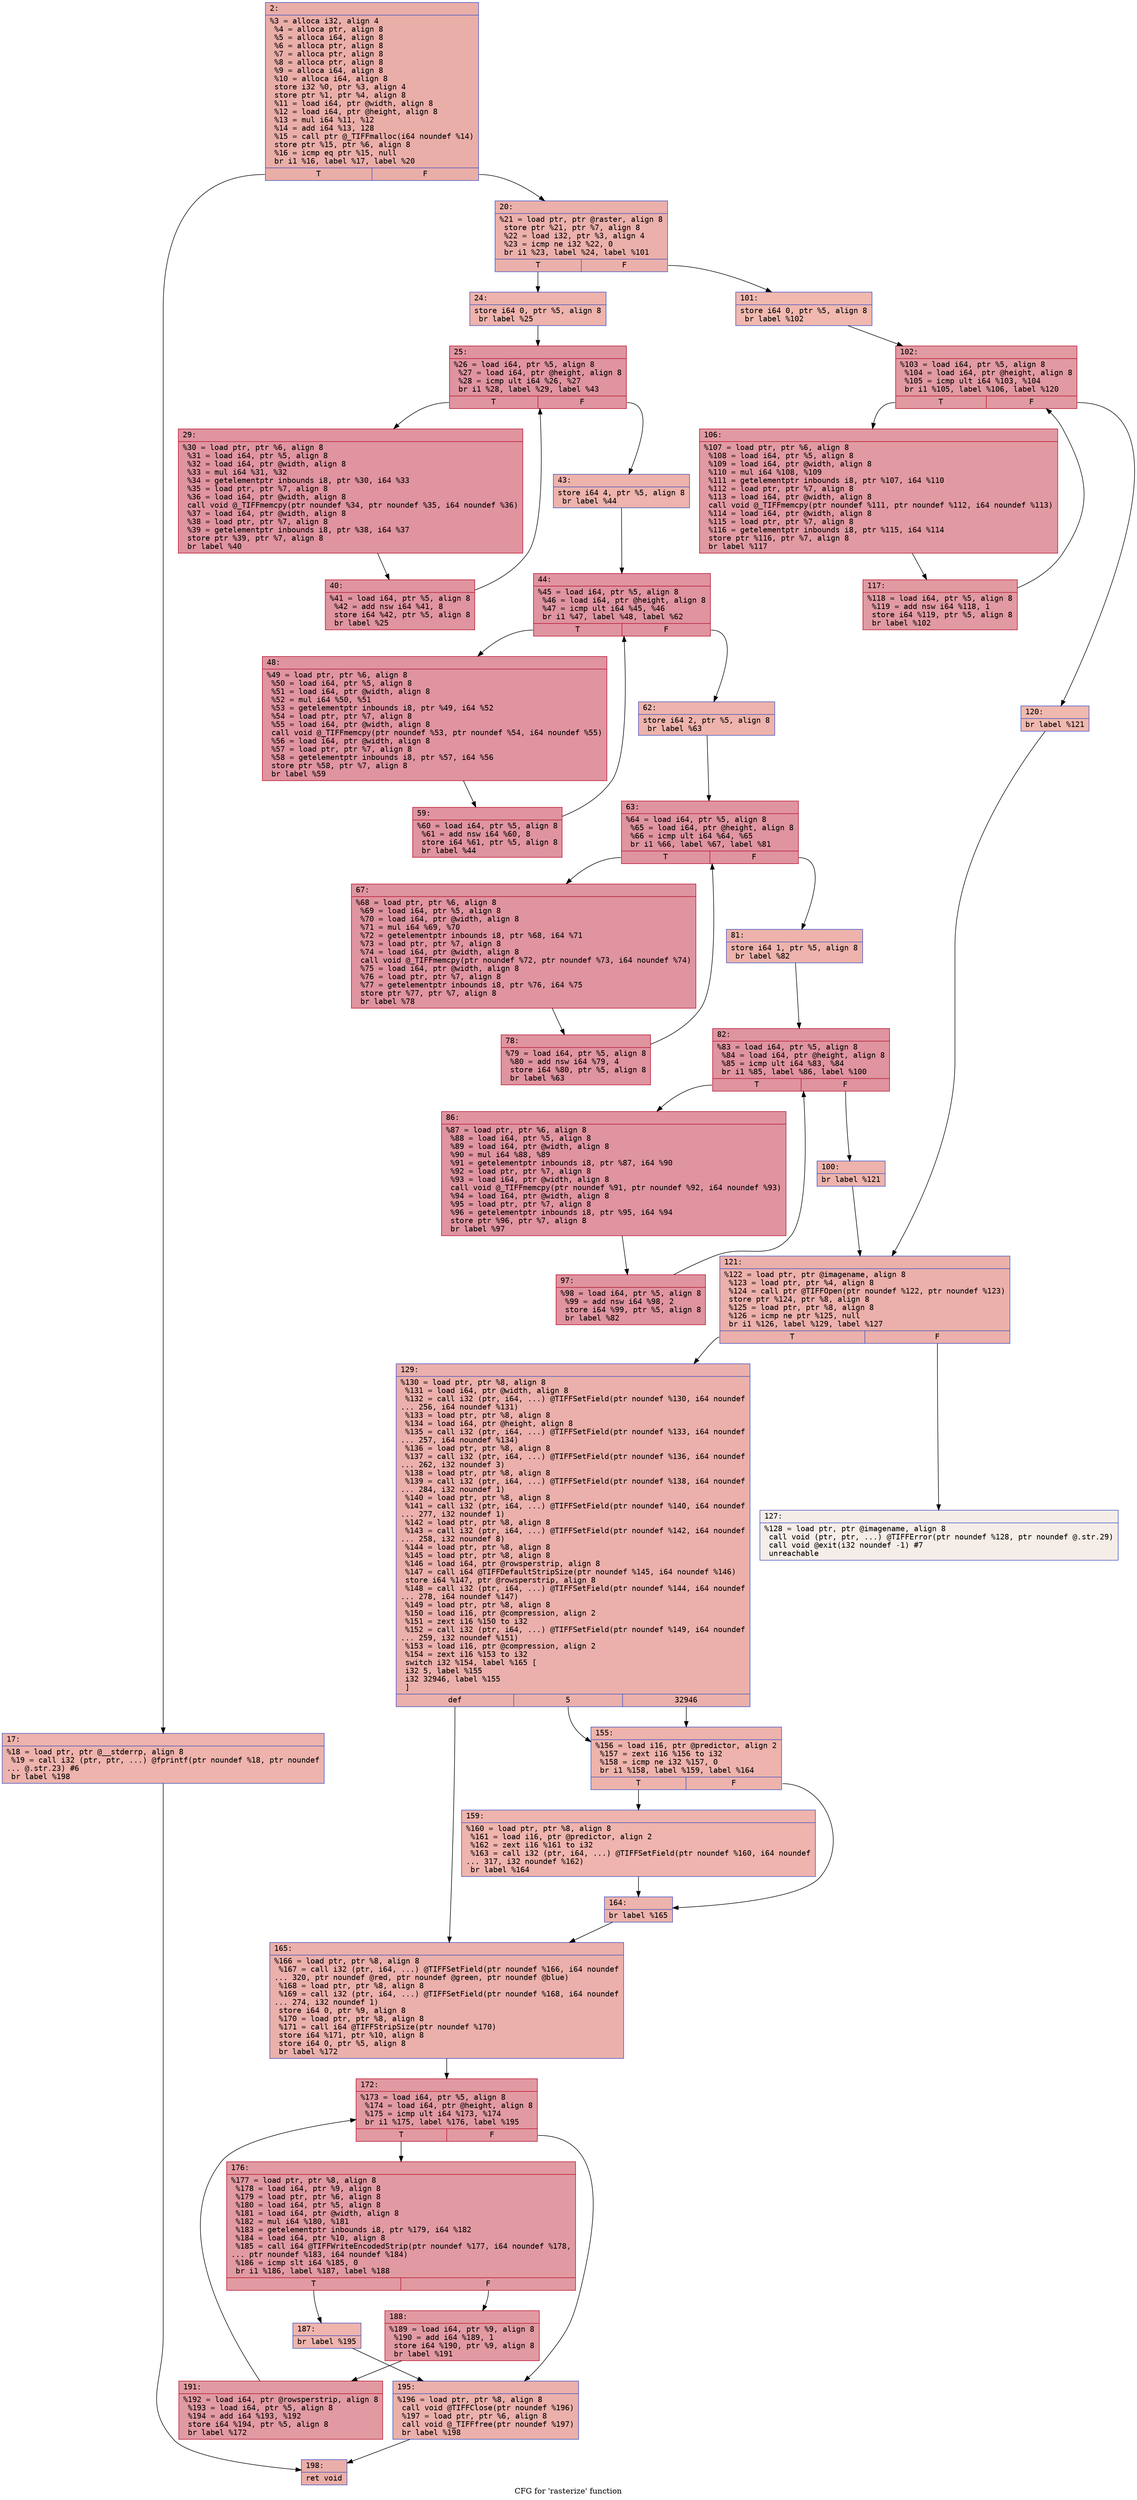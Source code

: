 digraph "CFG for 'rasterize' function" {
	label="CFG for 'rasterize' function";

	Node0x600003634cd0 [shape=record,color="#3d50c3ff", style=filled, fillcolor="#d0473d70" fontname="Courier",label="{2:\l|  %3 = alloca i32, align 4\l  %4 = alloca ptr, align 8\l  %5 = alloca i64, align 8\l  %6 = alloca ptr, align 8\l  %7 = alloca ptr, align 8\l  %8 = alloca ptr, align 8\l  %9 = alloca i64, align 8\l  %10 = alloca i64, align 8\l  store i32 %0, ptr %3, align 4\l  store ptr %1, ptr %4, align 8\l  %11 = load i64, ptr @width, align 8\l  %12 = load i64, ptr @height, align 8\l  %13 = mul i64 %11, %12\l  %14 = add i64 %13, 128\l  %15 = call ptr @_TIFFmalloc(i64 noundef %14)\l  store ptr %15, ptr %6, align 8\l  %16 = icmp eq ptr %15, null\l  br i1 %16, label %17, label %20\l|{<s0>T|<s1>F}}"];
	Node0x600003634cd0:s0 -> Node0x600003634d20[tooltip="2 -> 17\nProbability 37.50%" ];
	Node0x600003634cd0:s1 -> Node0x600003634d70[tooltip="2 -> 20\nProbability 62.50%" ];
	Node0x600003634d20 [shape=record,color="#3d50c3ff", style=filled, fillcolor="#d6524470" fontname="Courier",label="{17:\l|  %18 = load ptr, ptr @__stderrp, align 8\l  %19 = call i32 (ptr, ptr, ...) @fprintf(ptr noundef %18, ptr noundef\l... @.str.23) #6\l  br label %198\l}"];
	Node0x600003634d20 -> Node0x6000036358b0[tooltip="17 -> 198\nProbability 100.00%" ];
	Node0x600003634d70 [shape=record,color="#3d50c3ff", style=filled, fillcolor="#d24b4070" fontname="Courier",label="{20:\l|  %21 = load ptr, ptr @raster, align 8\l  store ptr %21, ptr %7, align 8\l  %22 = load i32, ptr %3, align 4\l  %23 = icmp ne i32 %22, 0\l  br i1 %23, label %24, label %101\l|{<s0>T|<s1>F}}"];
	Node0x600003634d70:s0 -> Node0x600003634dc0[tooltip="20 -> 24\nProbability 62.50%" ];
	Node0x600003634d70:s1 -> Node0x600003635310[tooltip="20 -> 101\nProbability 37.50%" ];
	Node0x600003634dc0 [shape=record,color="#3d50c3ff", style=filled, fillcolor="#d6524470" fontname="Courier",label="{24:\l|  store i64 0, ptr %5, align 8\l  br label %25\l}"];
	Node0x600003634dc0 -> Node0x600003634e10[tooltip="24 -> 25\nProbability 100.00%" ];
	Node0x600003634e10 [shape=record,color="#b70d28ff", style=filled, fillcolor="#b70d2870" fontname="Courier",label="{25:\l|  %26 = load i64, ptr %5, align 8\l  %27 = load i64, ptr @height, align 8\l  %28 = icmp ult i64 %26, %27\l  br i1 %28, label %29, label %43\l|{<s0>T|<s1>F}}"];
	Node0x600003634e10:s0 -> Node0x600003634e60[tooltip="25 -> 29\nProbability 96.88%" ];
	Node0x600003634e10:s1 -> Node0x600003634f00[tooltip="25 -> 43\nProbability 3.12%" ];
	Node0x600003634e60 [shape=record,color="#b70d28ff", style=filled, fillcolor="#b70d2870" fontname="Courier",label="{29:\l|  %30 = load ptr, ptr %6, align 8\l  %31 = load i64, ptr %5, align 8\l  %32 = load i64, ptr @width, align 8\l  %33 = mul i64 %31, %32\l  %34 = getelementptr inbounds i8, ptr %30, i64 %33\l  %35 = load ptr, ptr %7, align 8\l  %36 = load i64, ptr @width, align 8\l  call void @_TIFFmemcpy(ptr noundef %34, ptr noundef %35, i64 noundef %36)\l  %37 = load i64, ptr @width, align 8\l  %38 = load ptr, ptr %7, align 8\l  %39 = getelementptr inbounds i8, ptr %38, i64 %37\l  store ptr %39, ptr %7, align 8\l  br label %40\l}"];
	Node0x600003634e60 -> Node0x600003634eb0[tooltip="29 -> 40\nProbability 100.00%" ];
	Node0x600003634eb0 [shape=record,color="#b70d28ff", style=filled, fillcolor="#b70d2870" fontname="Courier",label="{40:\l|  %41 = load i64, ptr %5, align 8\l  %42 = add nsw i64 %41, 8\l  store i64 %42, ptr %5, align 8\l  br label %25\l}"];
	Node0x600003634eb0 -> Node0x600003634e10[tooltip="40 -> 25\nProbability 100.00%" ];
	Node0x600003634f00 [shape=record,color="#3d50c3ff", style=filled, fillcolor="#d6524470" fontname="Courier",label="{43:\l|  store i64 4, ptr %5, align 8\l  br label %44\l}"];
	Node0x600003634f00 -> Node0x600003634f50[tooltip="43 -> 44\nProbability 100.00%" ];
	Node0x600003634f50 [shape=record,color="#b70d28ff", style=filled, fillcolor="#b70d2870" fontname="Courier",label="{44:\l|  %45 = load i64, ptr %5, align 8\l  %46 = load i64, ptr @height, align 8\l  %47 = icmp ult i64 %45, %46\l  br i1 %47, label %48, label %62\l|{<s0>T|<s1>F}}"];
	Node0x600003634f50:s0 -> Node0x600003634fa0[tooltip="44 -> 48\nProbability 96.88%" ];
	Node0x600003634f50:s1 -> Node0x600003635040[tooltip="44 -> 62\nProbability 3.12%" ];
	Node0x600003634fa0 [shape=record,color="#b70d28ff", style=filled, fillcolor="#b70d2870" fontname="Courier",label="{48:\l|  %49 = load ptr, ptr %6, align 8\l  %50 = load i64, ptr %5, align 8\l  %51 = load i64, ptr @width, align 8\l  %52 = mul i64 %50, %51\l  %53 = getelementptr inbounds i8, ptr %49, i64 %52\l  %54 = load ptr, ptr %7, align 8\l  %55 = load i64, ptr @width, align 8\l  call void @_TIFFmemcpy(ptr noundef %53, ptr noundef %54, i64 noundef %55)\l  %56 = load i64, ptr @width, align 8\l  %57 = load ptr, ptr %7, align 8\l  %58 = getelementptr inbounds i8, ptr %57, i64 %56\l  store ptr %58, ptr %7, align 8\l  br label %59\l}"];
	Node0x600003634fa0 -> Node0x600003634ff0[tooltip="48 -> 59\nProbability 100.00%" ];
	Node0x600003634ff0 [shape=record,color="#b70d28ff", style=filled, fillcolor="#b70d2870" fontname="Courier",label="{59:\l|  %60 = load i64, ptr %5, align 8\l  %61 = add nsw i64 %60, 8\l  store i64 %61, ptr %5, align 8\l  br label %44\l}"];
	Node0x600003634ff0 -> Node0x600003634f50[tooltip="59 -> 44\nProbability 100.00%" ];
	Node0x600003635040 [shape=record,color="#3d50c3ff", style=filled, fillcolor="#d6524470" fontname="Courier",label="{62:\l|  store i64 2, ptr %5, align 8\l  br label %63\l}"];
	Node0x600003635040 -> Node0x600003635090[tooltip="62 -> 63\nProbability 100.00%" ];
	Node0x600003635090 [shape=record,color="#b70d28ff", style=filled, fillcolor="#b70d2870" fontname="Courier",label="{63:\l|  %64 = load i64, ptr %5, align 8\l  %65 = load i64, ptr @height, align 8\l  %66 = icmp ult i64 %64, %65\l  br i1 %66, label %67, label %81\l|{<s0>T|<s1>F}}"];
	Node0x600003635090:s0 -> Node0x6000036350e0[tooltip="63 -> 67\nProbability 96.88%" ];
	Node0x600003635090:s1 -> Node0x600003635180[tooltip="63 -> 81\nProbability 3.12%" ];
	Node0x6000036350e0 [shape=record,color="#b70d28ff", style=filled, fillcolor="#b70d2870" fontname="Courier",label="{67:\l|  %68 = load ptr, ptr %6, align 8\l  %69 = load i64, ptr %5, align 8\l  %70 = load i64, ptr @width, align 8\l  %71 = mul i64 %69, %70\l  %72 = getelementptr inbounds i8, ptr %68, i64 %71\l  %73 = load ptr, ptr %7, align 8\l  %74 = load i64, ptr @width, align 8\l  call void @_TIFFmemcpy(ptr noundef %72, ptr noundef %73, i64 noundef %74)\l  %75 = load i64, ptr @width, align 8\l  %76 = load ptr, ptr %7, align 8\l  %77 = getelementptr inbounds i8, ptr %76, i64 %75\l  store ptr %77, ptr %7, align 8\l  br label %78\l}"];
	Node0x6000036350e0 -> Node0x600003635130[tooltip="67 -> 78\nProbability 100.00%" ];
	Node0x600003635130 [shape=record,color="#b70d28ff", style=filled, fillcolor="#b70d2870" fontname="Courier",label="{78:\l|  %79 = load i64, ptr %5, align 8\l  %80 = add nsw i64 %79, 4\l  store i64 %80, ptr %5, align 8\l  br label %63\l}"];
	Node0x600003635130 -> Node0x600003635090[tooltip="78 -> 63\nProbability 100.00%" ];
	Node0x600003635180 [shape=record,color="#3d50c3ff", style=filled, fillcolor="#d6524470" fontname="Courier",label="{81:\l|  store i64 1, ptr %5, align 8\l  br label %82\l}"];
	Node0x600003635180 -> Node0x6000036351d0[tooltip="81 -> 82\nProbability 100.00%" ];
	Node0x6000036351d0 [shape=record,color="#b70d28ff", style=filled, fillcolor="#b70d2870" fontname="Courier",label="{82:\l|  %83 = load i64, ptr %5, align 8\l  %84 = load i64, ptr @height, align 8\l  %85 = icmp ult i64 %83, %84\l  br i1 %85, label %86, label %100\l|{<s0>T|<s1>F}}"];
	Node0x6000036351d0:s0 -> Node0x600003635220[tooltip="82 -> 86\nProbability 96.88%" ];
	Node0x6000036351d0:s1 -> Node0x6000036352c0[tooltip="82 -> 100\nProbability 3.12%" ];
	Node0x600003635220 [shape=record,color="#b70d28ff", style=filled, fillcolor="#b70d2870" fontname="Courier",label="{86:\l|  %87 = load ptr, ptr %6, align 8\l  %88 = load i64, ptr %5, align 8\l  %89 = load i64, ptr @width, align 8\l  %90 = mul i64 %88, %89\l  %91 = getelementptr inbounds i8, ptr %87, i64 %90\l  %92 = load ptr, ptr %7, align 8\l  %93 = load i64, ptr @width, align 8\l  call void @_TIFFmemcpy(ptr noundef %91, ptr noundef %92, i64 noundef %93)\l  %94 = load i64, ptr @width, align 8\l  %95 = load ptr, ptr %7, align 8\l  %96 = getelementptr inbounds i8, ptr %95, i64 %94\l  store ptr %96, ptr %7, align 8\l  br label %97\l}"];
	Node0x600003635220 -> Node0x600003635270[tooltip="86 -> 97\nProbability 100.00%" ];
	Node0x600003635270 [shape=record,color="#b70d28ff", style=filled, fillcolor="#b70d2870" fontname="Courier",label="{97:\l|  %98 = load i64, ptr %5, align 8\l  %99 = add nsw i64 %98, 2\l  store i64 %99, ptr %5, align 8\l  br label %82\l}"];
	Node0x600003635270 -> Node0x6000036351d0[tooltip="97 -> 82\nProbability 100.00%" ];
	Node0x6000036352c0 [shape=record,color="#3d50c3ff", style=filled, fillcolor="#d6524470" fontname="Courier",label="{100:\l|  br label %121\l}"];
	Node0x6000036352c0 -> Node0x6000036354a0[tooltip="100 -> 121\nProbability 100.00%" ];
	Node0x600003635310 [shape=record,color="#3d50c3ff", style=filled, fillcolor="#dc5d4a70" fontname="Courier",label="{101:\l|  store i64 0, ptr %5, align 8\l  br label %102\l}"];
	Node0x600003635310 -> Node0x600003635360[tooltip="101 -> 102\nProbability 100.00%" ];
	Node0x600003635360 [shape=record,color="#b70d28ff", style=filled, fillcolor="#bb1b2c70" fontname="Courier",label="{102:\l|  %103 = load i64, ptr %5, align 8\l  %104 = load i64, ptr @height, align 8\l  %105 = icmp ult i64 %103, %104\l  br i1 %105, label %106, label %120\l|{<s0>T|<s1>F}}"];
	Node0x600003635360:s0 -> Node0x6000036353b0[tooltip="102 -> 106\nProbability 96.88%" ];
	Node0x600003635360:s1 -> Node0x600003635450[tooltip="102 -> 120\nProbability 3.12%" ];
	Node0x6000036353b0 [shape=record,color="#b70d28ff", style=filled, fillcolor="#bb1b2c70" fontname="Courier",label="{106:\l|  %107 = load ptr, ptr %6, align 8\l  %108 = load i64, ptr %5, align 8\l  %109 = load i64, ptr @width, align 8\l  %110 = mul i64 %108, %109\l  %111 = getelementptr inbounds i8, ptr %107, i64 %110\l  %112 = load ptr, ptr %7, align 8\l  %113 = load i64, ptr @width, align 8\l  call void @_TIFFmemcpy(ptr noundef %111, ptr noundef %112, i64 noundef %113)\l  %114 = load i64, ptr @width, align 8\l  %115 = load ptr, ptr %7, align 8\l  %116 = getelementptr inbounds i8, ptr %115, i64 %114\l  store ptr %116, ptr %7, align 8\l  br label %117\l}"];
	Node0x6000036353b0 -> Node0x600003635400[tooltip="106 -> 117\nProbability 100.00%" ];
	Node0x600003635400 [shape=record,color="#b70d28ff", style=filled, fillcolor="#bb1b2c70" fontname="Courier",label="{117:\l|  %118 = load i64, ptr %5, align 8\l  %119 = add nsw i64 %118, 1\l  store i64 %119, ptr %5, align 8\l  br label %102\l}"];
	Node0x600003635400 -> Node0x600003635360[tooltip="117 -> 102\nProbability 100.00%" ];
	Node0x600003635450 [shape=record,color="#3d50c3ff", style=filled, fillcolor="#dc5d4a70" fontname="Courier",label="{120:\l|  br label %121\l}"];
	Node0x600003635450 -> Node0x6000036354a0[tooltip="120 -> 121\nProbability 100.00%" ];
	Node0x6000036354a0 [shape=record,color="#3d50c3ff", style=filled, fillcolor="#d24b4070" fontname="Courier",label="{121:\l|  %122 = load ptr, ptr @imagename, align 8\l  %123 = load ptr, ptr %4, align 8\l  %124 = call ptr @TIFFOpen(ptr noundef %122, ptr noundef %123)\l  store ptr %124, ptr %8, align 8\l  %125 = load ptr, ptr %8, align 8\l  %126 = icmp ne ptr %125, null\l  br i1 %126, label %129, label %127\l|{<s0>T|<s1>F}}"];
	Node0x6000036354a0:s0 -> Node0x600003635540[tooltip="121 -> 129\nProbability 100.00%" ];
	Node0x6000036354a0:s1 -> Node0x6000036354f0[tooltip="121 -> 127\nProbability 0.00%" ];
	Node0x6000036354f0 [shape=record,color="#3d50c3ff", style=filled, fillcolor="#e8d6cc70" fontname="Courier",label="{127:\l|  %128 = load ptr, ptr @imagename, align 8\l  call void (ptr, ptr, ...) @TIFFError(ptr noundef %128, ptr noundef @.str.29)\l  call void @exit(i32 noundef -1) #7\l  unreachable\l}"];
	Node0x600003635540 [shape=record,color="#3d50c3ff", style=filled, fillcolor="#d24b4070" fontname="Courier",label="{129:\l|  %130 = load ptr, ptr %8, align 8\l  %131 = load i64, ptr @width, align 8\l  %132 = call i32 (ptr, i64, ...) @TIFFSetField(ptr noundef %130, i64 noundef\l... 256, i64 noundef %131)\l  %133 = load ptr, ptr %8, align 8\l  %134 = load i64, ptr @height, align 8\l  %135 = call i32 (ptr, i64, ...) @TIFFSetField(ptr noundef %133, i64 noundef\l... 257, i64 noundef %134)\l  %136 = load ptr, ptr %8, align 8\l  %137 = call i32 (ptr, i64, ...) @TIFFSetField(ptr noundef %136, i64 noundef\l... 262, i32 noundef 3)\l  %138 = load ptr, ptr %8, align 8\l  %139 = call i32 (ptr, i64, ...) @TIFFSetField(ptr noundef %138, i64 noundef\l... 284, i32 noundef 1)\l  %140 = load ptr, ptr %8, align 8\l  %141 = call i32 (ptr, i64, ...) @TIFFSetField(ptr noundef %140, i64 noundef\l... 277, i32 noundef 1)\l  %142 = load ptr, ptr %8, align 8\l  %143 = call i32 (ptr, i64, ...) @TIFFSetField(ptr noundef %142, i64 noundef\l... 258, i32 noundef 8)\l  %144 = load ptr, ptr %8, align 8\l  %145 = load ptr, ptr %8, align 8\l  %146 = load i64, ptr @rowsperstrip, align 8\l  %147 = call i64 @TIFFDefaultStripSize(ptr noundef %145, i64 noundef %146)\l  store i64 %147, ptr @rowsperstrip, align 8\l  %148 = call i32 (ptr, i64, ...) @TIFFSetField(ptr noundef %144, i64 noundef\l... 278, i64 noundef %147)\l  %149 = load ptr, ptr %8, align 8\l  %150 = load i16, ptr @compression, align 2\l  %151 = zext i16 %150 to i32\l  %152 = call i32 (ptr, i64, ...) @TIFFSetField(ptr noundef %149, i64 noundef\l... 259, i32 noundef %151)\l  %153 = load i16, ptr @compression, align 2\l  %154 = zext i16 %153 to i32\l  switch i32 %154, label %165 [\l    i32 5, label %155\l    i32 32946, label %155\l  ]\l|{<s0>def|<s1>5|<s2>32946}}"];
	Node0x600003635540:s0 -> Node0x600003635680[tooltip="129 -> 165\nProbability 33.33%" ];
	Node0x600003635540:s1 -> Node0x600003635590[tooltip="129 -> 155\nProbability 66.67%" ];
	Node0x600003635540:s2 -> Node0x600003635590[tooltip="129 -> 155\nProbability 66.67%" ];
	Node0x600003635590 [shape=record,color="#3d50c3ff", style=filled, fillcolor="#d6524470" fontname="Courier",label="{155:\l|  %156 = load i16, ptr @predictor, align 2\l  %157 = zext i16 %156 to i32\l  %158 = icmp ne i32 %157, 0\l  br i1 %158, label %159, label %164\l|{<s0>T|<s1>F}}"];
	Node0x600003635590:s0 -> Node0x6000036355e0[tooltip="155 -> 159\nProbability 62.50%" ];
	Node0x600003635590:s1 -> Node0x600003635630[tooltip="155 -> 164\nProbability 37.50%" ];
	Node0x6000036355e0 [shape=record,color="#3d50c3ff", style=filled, fillcolor="#d8564670" fontname="Courier",label="{159:\l|  %160 = load ptr, ptr %8, align 8\l  %161 = load i16, ptr @predictor, align 2\l  %162 = zext i16 %161 to i32\l  %163 = call i32 (ptr, i64, ...) @TIFFSetField(ptr noundef %160, i64 noundef\l... 317, i32 noundef %162)\l  br label %164\l}"];
	Node0x6000036355e0 -> Node0x600003635630[tooltip="159 -> 164\nProbability 100.00%" ];
	Node0x600003635630 [shape=record,color="#3d50c3ff", style=filled, fillcolor="#d6524470" fontname="Courier",label="{164:\l|  br label %165\l}"];
	Node0x600003635630 -> Node0x600003635680[tooltip="164 -> 165\nProbability 100.00%" ];
	Node0x600003635680 [shape=record,color="#3d50c3ff", style=filled, fillcolor="#d24b4070" fontname="Courier",label="{165:\l|  %166 = load ptr, ptr %8, align 8\l  %167 = call i32 (ptr, i64, ...) @TIFFSetField(ptr noundef %166, i64 noundef\l... 320, ptr noundef @red, ptr noundef @green, ptr noundef @blue)\l  %168 = load ptr, ptr %8, align 8\l  %169 = call i32 (ptr, i64, ...) @TIFFSetField(ptr noundef %168, i64 noundef\l... 274, i32 noundef 1)\l  store i64 0, ptr %9, align 8\l  %170 = load ptr, ptr %8, align 8\l  %171 = call i64 @TIFFStripSize(ptr noundef %170)\l  store i64 %171, ptr %10, align 8\l  store i64 0, ptr %5, align 8\l  br label %172\l}"];
	Node0x600003635680 -> Node0x6000036356d0[tooltip="165 -> 172\nProbability 100.00%" ];
	Node0x6000036356d0 [shape=record,color="#b70d28ff", style=filled, fillcolor="#bb1b2c70" fontname="Courier",label="{172:\l|  %173 = load i64, ptr %5, align 8\l  %174 = load i64, ptr @height, align 8\l  %175 = icmp ult i64 %173, %174\l  br i1 %175, label %176, label %195\l|{<s0>T|<s1>F}}"];
	Node0x6000036356d0:s0 -> Node0x600003635720[tooltip="172 -> 176\nProbability 96.88%" ];
	Node0x6000036356d0:s1 -> Node0x600003635860[tooltip="172 -> 195\nProbability 3.12%" ];
	Node0x600003635720 [shape=record,color="#b70d28ff", style=filled, fillcolor="#bb1b2c70" fontname="Courier",label="{176:\l|  %177 = load ptr, ptr %8, align 8\l  %178 = load i64, ptr %9, align 8\l  %179 = load ptr, ptr %6, align 8\l  %180 = load i64, ptr %5, align 8\l  %181 = load i64, ptr @width, align 8\l  %182 = mul i64 %180, %181\l  %183 = getelementptr inbounds i8, ptr %179, i64 %182\l  %184 = load i64, ptr %10, align 8\l  %185 = call i64 @TIFFWriteEncodedStrip(ptr noundef %177, i64 noundef %178,\l... ptr noundef %183, i64 noundef %184)\l  %186 = icmp slt i64 %185, 0\l  br i1 %186, label %187, label %188\l|{<s0>T|<s1>F}}"];
	Node0x600003635720:s0 -> Node0x600003635770[tooltip="176 -> 187\nProbability 3.12%" ];
	Node0x600003635720:s1 -> Node0x6000036357c0[tooltip="176 -> 188\nProbability 96.88%" ];
	Node0x600003635770 [shape=record,color="#3d50c3ff", style=filled, fillcolor="#d8564670" fontname="Courier",label="{187:\l|  br label %195\l}"];
	Node0x600003635770 -> Node0x600003635860[tooltip="187 -> 195\nProbability 100.00%" ];
	Node0x6000036357c0 [shape=record,color="#b70d28ff", style=filled, fillcolor="#bb1b2c70" fontname="Courier",label="{188:\l|  %189 = load i64, ptr %9, align 8\l  %190 = add i64 %189, 1\l  store i64 %190, ptr %9, align 8\l  br label %191\l}"];
	Node0x6000036357c0 -> Node0x600003635810[tooltip="188 -> 191\nProbability 100.00%" ];
	Node0x600003635810 [shape=record,color="#b70d28ff", style=filled, fillcolor="#bb1b2c70" fontname="Courier",label="{191:\l|  %192 = load i64, ptr @rowsperstrip, align 8\l  %193 = load i64, ptr %5, align 8\l  %194 = add i64 %193, %192\l  store i64 %194, ptr %5, align 8\l  br label %172\l}"];
	Node0x600003635810 -> Node0x6000036356d0[tooltip="191 -> 172\nProbability 100.00%" ];
	Node0x600003635860 [shape=record,color="#3d50c3ff", style=filled, fillcolor="#d24b4070" fontname="Courier",label="{195:\l|  %196 = load ptr, ptr %8, align 8\l  call void @TIFFClose(ptr noundef %196)\l  %197 = load ptr, ptr %6, align 8\l  call void @_TIFFfree(ptr noundef %197)\l  br label %198\l}"];
	Node0x600003635860 -> Node0x6000036358b0[tooltip="195 -> 198\nProbability 100.00%" ];
	Node0x6000036358b0 [shape=record,color="#3d50c3ff", style=filled, fillcolor="#d0473d70" fontname="Courier",label="{198:\l|  ret void\l}"];
}
